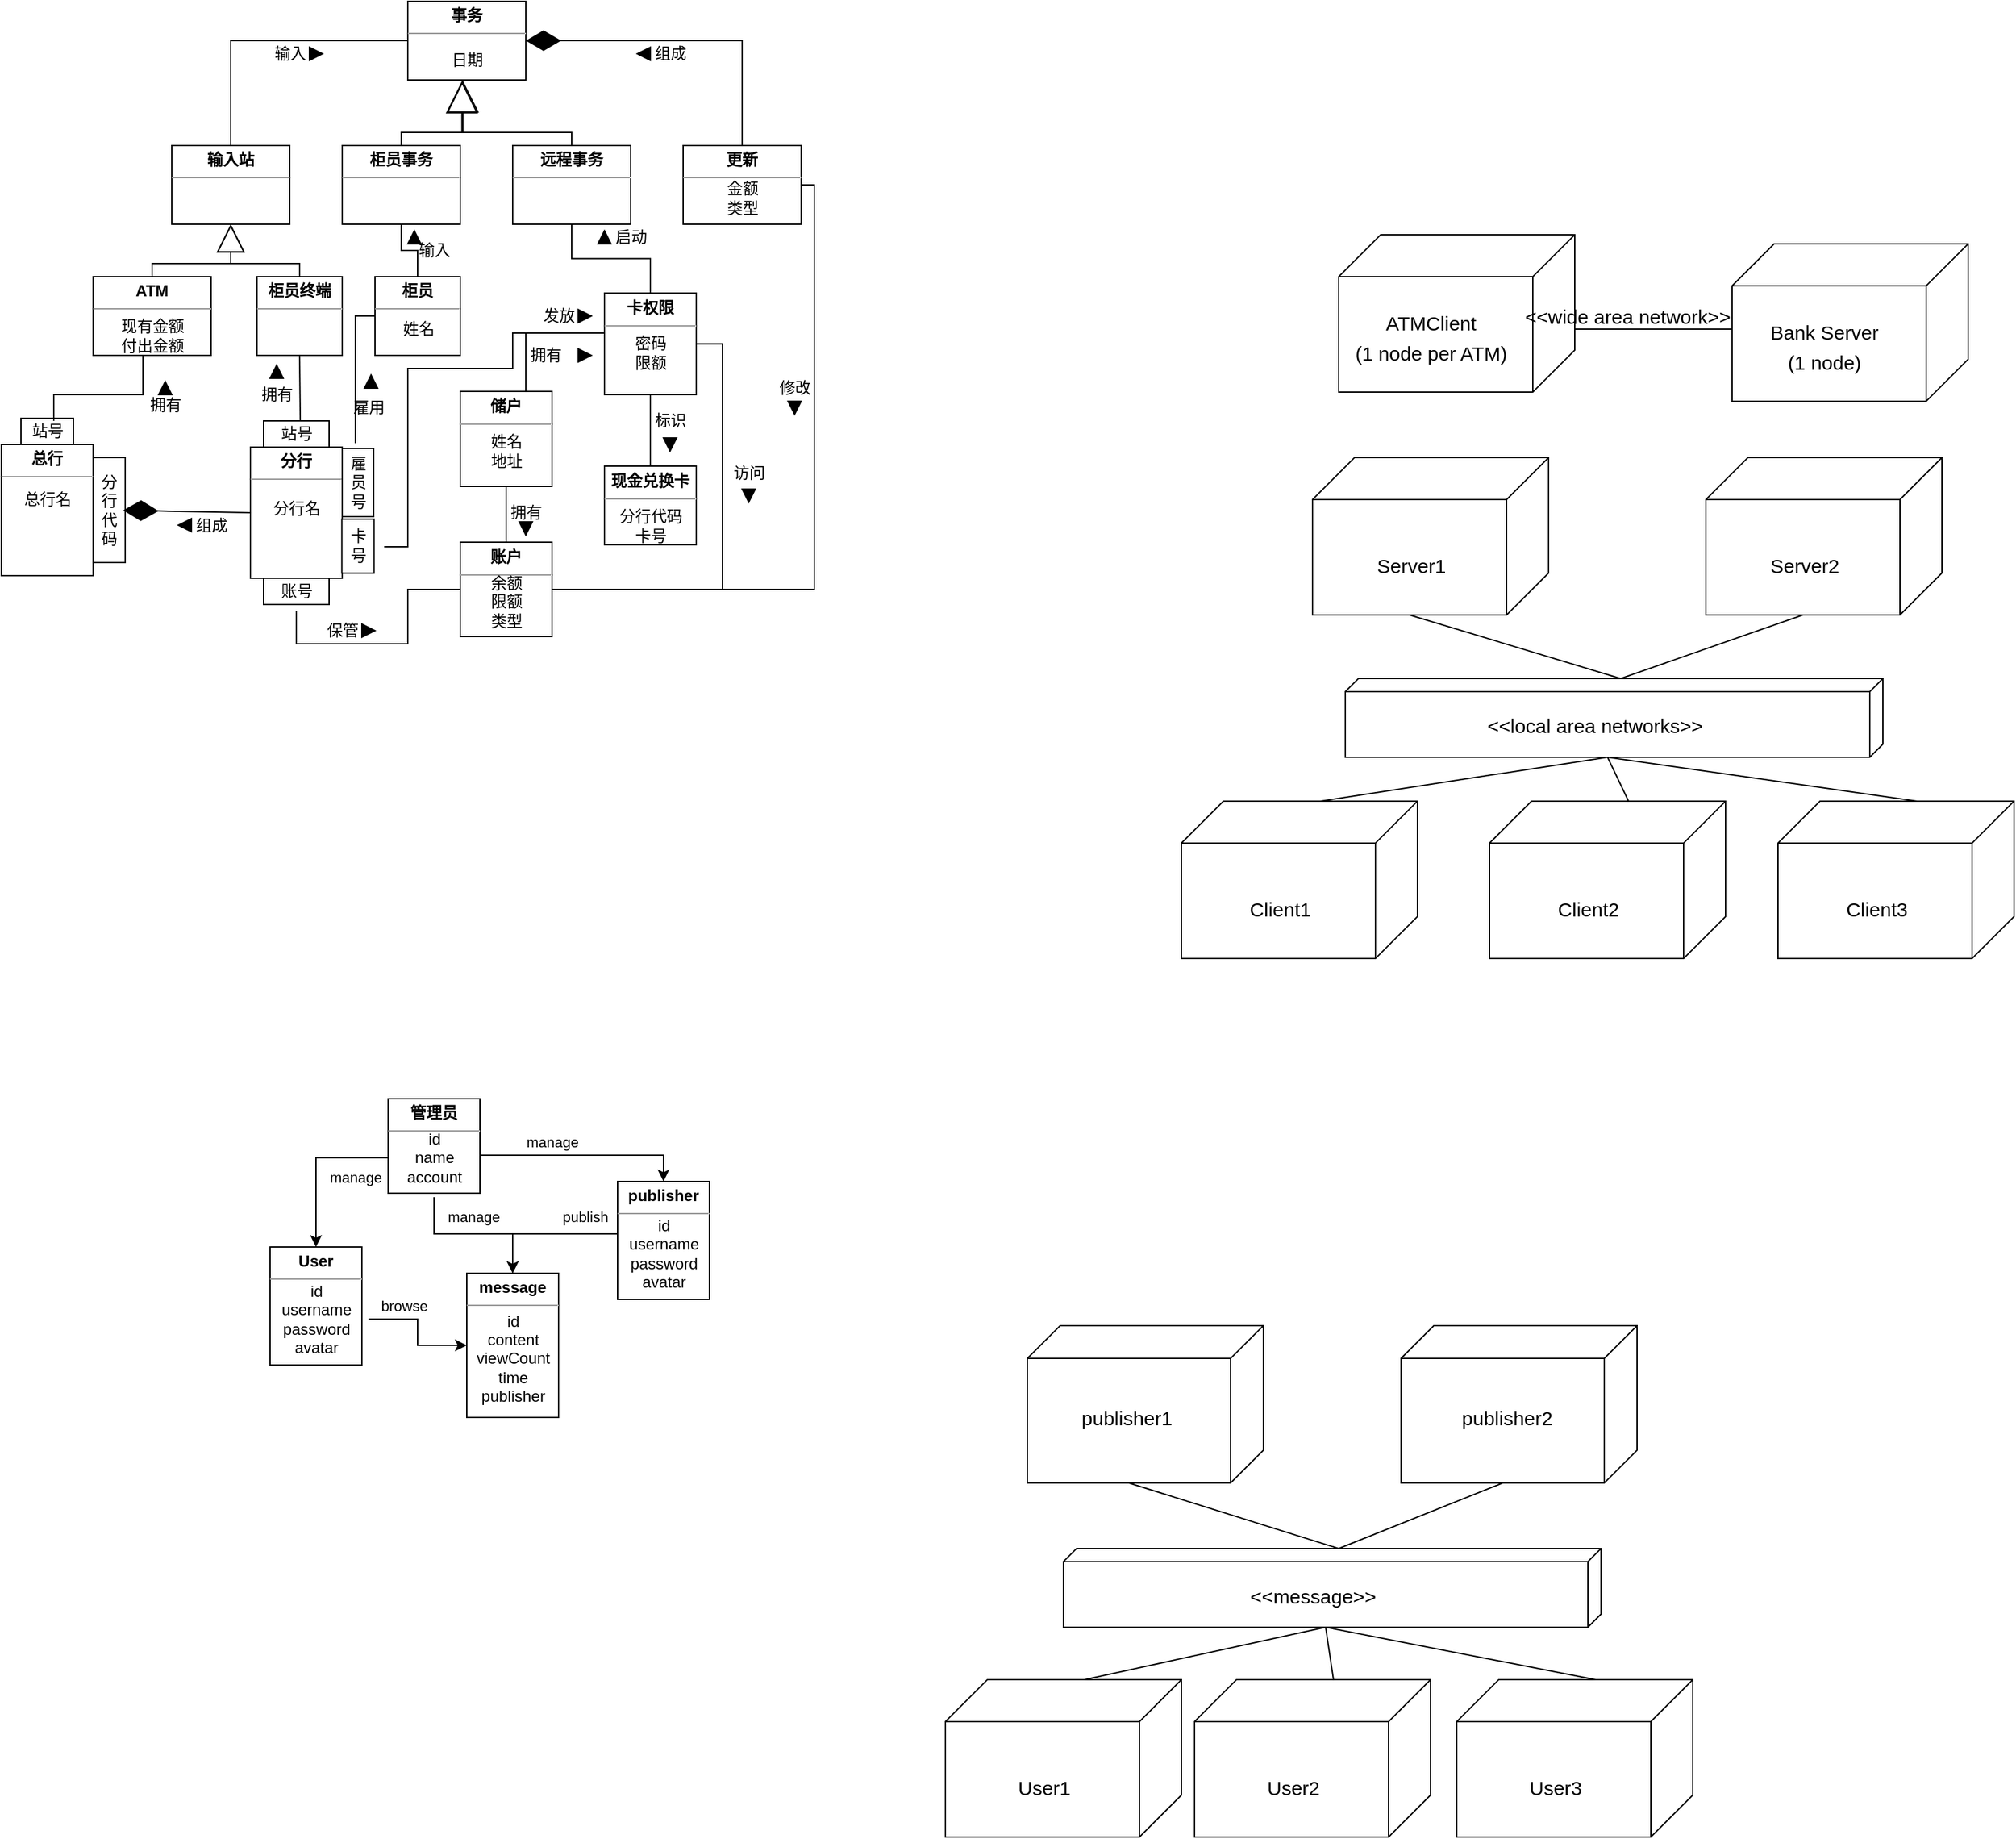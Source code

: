 <mxfile version="20.5.3" type="github">
  <diagram id="SOqqSN_dkFCXd1_3qcLm" name="第 1 页">
    <mxGraphModel dx="1597" dy="829" grid="1" gridSize="10" guides="1" tooltips="1" connect="1" arrows="1" fold="1" page="1" pageScale="1" pageWidth="2339" pageHeight="3300" math="0" shadow="0">
      <root>
        <mxCell id="0" />
        <mxCell id="1" parent="0" />
        <mxCell id="WPlrIvhdlsoWNcaa7uRf-32" value="" style="group" parent="1" vertex="1" connectable="0">
          <mxGeometry x="112" y="428" width="40" height="80" as="geometry" />
        </mxCell>
        <mxCell id="WPlrIvhdlsoWNcaa7uRf-30" value="" style="rounded=0;whiteSpace=wrap;html=1;rotation=90;" parent="WPlrIvhdlsoWNcaa7uRf-32" vertex="1">
          <mxGeometry x="-20" y="27.5" width="80" height="25" as="geometry" />
        </mxCell>
        <mxCell id="WPlrIvhdlsoWNcaa7uRf-31" value="分&lt;br&gt;行&lt;br&gt;代&lt;br&gt;码" style="text;html=1;align=center;verticalAlign=middle;resizable=0;points=[];autosize=1;strokeColor=none;fillColor=none;" parent="WPlrIvhdlsoWNcaa7uRf-32" vertex="1">
          <mxGeometry y="5" width="40" height="70" as="geometry" />
        </mxCell>
        <mxCell id="WPlrIvhdlsoWNcaa7uRf-41" value="" style="group" parent="1" vertex="1" connectable="0">
          <mxGeometry x="250" y="515" width="50" height="30" as="geometry" />
        </mxCell>
        <mxCell id="WPlrIvhdlsoWNcaa7uRf-39" value="" style="rounded=0;whiteSpace=wrap;html=1;" parent="WPlrIvhdlsoWNcaa7uRf-41" vertex="1">
          <mxGeometry y="5" width="50" height="20" as="geometry" />
        </mxCell>
        <mxCell id="WPlrIvhdlsoWNcaa7uRf-40" value="账号" style="text;html=1;align=center;verticalAlign=middle;resizable=0;points=[];autosize=1;strokeColor=none;fillColor=none;" parent="WPlrIvhdlsoWNcaa7uRf-41" vertex="1">
          <mxGeometry width="50" height="30" as="geometry" />
        </mxCell>
        <mxCell id="WPlrIvhdlsoWNcaa7uRf-1" value="&lt;p style=&quot;margin:0px;margin-top:4px;text-align:center;&quot;&gt;&lt;b&gt;事务&lt;/b&gt;&lt;/p&gt;&lt;hr size=&quot;1&quot;&gt;&lt;div style=&quot;height:2px;&quot;&gt;&lt;/div&gt;" style="verticalAlign=top;align=left;overflow=fill;fontSize=12;fontFamily=Helvetica;html=1;" parent="1" vertex="1">
          <mxGeometry x="360" y="80" width="90" height="60" as="geometry" />
        </mxCell>
        <mxCell id="WPlrIvhdlsoWNcaa7uRf-14" style="edgeStyle=orthogonalEdgeStyle;rounded=0;orthogonalLoop=1;jettySize=auto;html=1;exitX=0.5;exitY=0;exitDx=0;exitDy=0;entryX=0;entryY=0.5;entryDx=0;entryDy=0;endArrow=none;endFill=0;" parent="1" source="WPlrIvhdlsoWNcaa7uRf-4" target="WPlrIvhdlsoWNcaa7uRf-1" edge="1">
          <mxGeometry relative="1" as="geometry" />
        </mxCell>
        <mxCell id="WPlrIvhdlsoWNcaa7uRf-4" value="&lt;p style=&quot;margin:0px;margin-top:4px;text-align:center;&quot;&gt;&lt;b&gt;输入站&lt;/b&gt;&lt;/p&gt;&lt;hr size=&quot;1&quot;&gt;&lt;div style=&quot;height:2px;&quot;&gt;&lt;/div&gt;" style="verticalAlign=top;align=left;overflow=fill;fontSize=12;fontFamily=Helvetica;html=1;" parent="1" vertex="1">
          <mxGeometry x="180" y="190" width="90" height="60" as="geometry" />
        </mxCell>
        <mxCell id="WPlrIvhdlsoWNcaa7uRf-112" style="edgeStyle=orthogonalEdgeStyle;rounded=0;orthogonalLoop=1;jettySize=auto;html=1;exitX=0.5;exitY=0;exitDx=0;exitDy=0;entryX=0.425;entryY=1.028;entryDx=0;entryDy=0;entryPerimeter=0;endArrow=block;endFill=0;endSize=22;targetPerimeterSpacing=-9;" parent="1" source="WPlrIvhdlsoWNcaa7uRf-6" target="WPlrIvhdlsoWNcaa7uRf-2" edge="1">
          <mxGeometry relative="1" as="geometry">
            <Array as="points">
              <mxPoint x="355" y="180" />
              <mxPoint x="401" y="180" />
            </Array>
          </mxGeometry>
        </mxCell>
        <mxCell id="WPlrIvhdlsoWNcaa7uRf-6" value="&lt;p style=&quot;margin:0px;margin-top:4px;text-align:center;&quot;&gt;&lt;b&gt;柜员事务&lt;/b&gt;&lt;/p&gt;&lt;hr size=&quot;1&quot;&gt;&lt;div style=&quot;height:2px;&quot;&gt;&lt;/div&gt;" style="verticalAlign=top;align=left;overflow=fill;fontSize=12;fontFamily=Helvetica;html=1;" parent="1" vertex="1">
          <mxGeometry x="310" y="190" width="90" height="60" as="geometry" />
        </mxCell>
        <mxCell id="WPlrIvhdlsoWNcaa7uRf-64" style="edgeStyle=orthogonalEdgeStyle;rounded=0;orthogonalLoop=1;jettySize=auto;html=1;exitX=0.5;exitY=1;exitDx=0;exitDy=0;entryX=0.5;entryY=0;entryDx=0;entryDy=0;endArrow=none;endFill=0;" parent="1" source="WPlrIvhdlsoWNcaa7uRf-8" target="WPlrIvhdlsoWNcaa7uRf-56" edge="1">
          <mxGeometry relative="1" as="geometry" />
        </mxCell>
        <mxCell id="WPlrIvhdlsoWNcaa7uRf-111" style="edgeStyle=orthogonalEdgeStyle;rounded=0;orthogonalLoop=1;jettySize=auto;html=1;exitX=0.5;exitY=0;exitDx=0;exitDy=0;endArrow=block;endFill=0;endSize=22;targetPerimeterSpacing=-9;entryX=0.447;entryY=1.009;entryDx=0;entryDy=0;entryPerimeter=0;" parent="1" source="WPlrIvhdlsoWNcaa7uRf-8" target="WPlrIvhdlsoWNcaa7uRf-2" edge="1">
          <mxGeometry relative="1" as="geometry">
            <mxPoint x="510" y="150" as="targetPoint" />
            <Array as="points">
              <mxPoint x="485" y="180" />
              <mxPoint x="402" y="180" />
              <mxPoint x="402" y="140" />
            </Array>
          </mxGeometry>
        </mxCell>
        <mxCell id="WPlrIvhdlsoWNcaa7uRf-8" value="&lt;p style=&quot;margin:0px;margin-top:4px;text-align:center;&quot;&gt;&lt;b&gt;远程事务&lt;/b&gt;&lt;/p&gt;&lt;hr size=&quot;1&quot;&gt;&lt;div style=&quot;height:2px;&quot;&gt;&lt;/div&gt;" style="verticalAlign=top;align=left;overflow=fill;fontSize=12;fontFamily=Helvetica;html=1;" parent="1" vertex="1">
          <mxGeometry x="440" y="190" width="90" height="60" as="geometry" />
        </mxCell>
        <mxCell id="WPlrIvhdlsoWNcaa7uRf-78" style="edgeStyle=orthogonalEdgeStyle;rounded=0;orthogonalLoop=1;jettySize=auto;html=1;exitX=1;exitY=0.5;exitDx=0;exitDy=0;entryX=1;entryY=0.5;entryDx=0;entryDy=0;endArrow=none;endFill=0;" parent="1" source="WPlrIvhdlsoWNcaa7uRf-10" target="WPlrIvhdlsoWNcaa7uRf-62" edge="1">
          <mxGeometry relative="1" as="geometry">
            <Array as="points">
              <mxPoint x="670" y="220" />
              <mxPoint x="670" y="529" />
            </Array>
          </mxGeometry>
        </mxCell>
        <mxCell id="WPlrIvhdlsoWNcaa7uRf-10" value="&lt;p style=&quot;margin:0px;margin-top:4px;text-align:center;&quot;&gt;&lt;b&gt;更新&lt;/b&gt;&lt;/p&gt;&lt;hr size=&quot;1&quot;&gt;&lt;div style=&quot;height:2px;&quot;&gt;&lt;/div&gt;" style="verticalAlign=top;align=left;overflow=fill;fontSize=12;fontFamily=Helvetica;html=1;" parent="1" vertex="1">
          <mxGeometry x="570" y="190" width="90" height="60" as="geometry" />
        </mxCell>
        <mxCell id="WPlrIvhdlsoWNcaa7uRf-12" value="金额&lt;br&gt;类型" style="text;html=1;align=center;verticalAlign=middle;resizable=0;points=[];autosize=1;strokeColor=none;fillColor=none;" parent="1" vertex="1">
          <mxGeometry x="590" y="210" width="50" height="40" as="geometry" />
        </mxCell>
        <mxCell id="WPlrIvhdlsoWNcaa7uRf-13" value="" style="endArrow=diamondThin;endFill=1;endSize=24;html=1;rounded=0;exitX=0.5;exitY=0;exitDx=0;exitDy=0;entryX=1;entryY=0.5;entryDx=0;entryDy=0;edgeStyle=orthogonalEdgeStyle;" parent="1" source="WPlrIvhdlsoWNcaa7uRf-10" target="WPlrIvhdlsoWNcaa7uRf-1" edge="1">
          <mxGeometry width="160" relative="1" as="geometry">
            <mxPoint x="550" y="110" as="sourcePoint" />
            <mxPoint x="710" y="110" as="targetPoint" />
          </mxGeometry>
        </mxCell>
        <mxCell id="WPlrIvhdlsoWNcaa7uRf-15" value="输入" style="text;html=1;align=center;verticalAlign=middle;resizable=0;points=[];autosize=1;strokeColor=none;fillColor=none;" parent="1" vertex="1">
          <mxGeometry x="245" y="105" width="50" height="30" as="geometry" />
        </mxCell>
        <mxCell id="WPlrIvhdlsoWNcaa7uRf-16" value="组成" style="text;html=1;align=center;verticalAlign=middle;resizable=0;points=[];autosize=1;strokeColor=none;fillColor=none;" parent="1" vertex="1">
          <mxGeometry x="535" y="105" width="50" height="30" as="geometry" />
        </mxCell>
        <mxCell id="WPlrIvhdlsoWNcaa7uRf-115" style="edgeStyle=orthogonalEdgeStyle;rounded=0;orthogonalLoop=1;jettySize=auto;html=1;exitX=0.5;exitY=0;exitDx=0;exitDy=0;entryX=0.5;entryY=1;entryDx=0;entryDy=0;endArrow=block;endFill=0;endSize=19;targetPerimeterSpacing=-9;" parent="1" source="WPlrIvhdlsoWNcaa7uRf-19" target="WPlrIvhdlsoWNcaa7uRf-4" edge="1">
          <mxGeometry relative="1" as="geometry">
            <Array as="points">
              <mxPoint x="165" y="280" />
              <mxPoint x="225" y="280" />
            </Array>
          </mxGeometry>
        </mxCell>
        <mxCell id="WPlrIvhdlsoWNcaa7uRf-19" value="&lt;p style=&quot;margin:0px;margin-top:4px;text-align:center;&quot;&gt;&lt;b&gt;ATM&lt;/b&gt;&lt;/p&gt;&lt;hr size=&quot;1&quot;&gt;&lt;div style=&quot;height:2px;&quot;&gt;&lt;/div&gt;" style="verticalAlign=top;align=left;overflow=fill;fontSize=12;fontFamily=Helvetica;html=1;" parent="1" vertex="1">
          <mxGeometry x="120" y="290" width="90" height="60" as="geometry" />
        </mxCell>
        <mxCell id="WPlrIvhdlsoWNcaa7uRf-20" value="现有金额&lt;br&gt;付出金额" style="text;html=1;align=center;verticalAlign=middle;resizable=0;points=[];autosize=1;strokeColor=none;fillColor=none;" parent="1" vertex="1">
          <mxGeometry x="130" y="315" width="70" height="40" as="geometry" />
        </mxCell>
        <mxCell id="WPlrIvhdlsoWNcaa7uRf-116" style="edgeStyle=orthogonalEdgeStyle;rounded=0;orthogonalLoop=1;jettySize=auto;html=1;exitX=0.5;exitY=0;exitDx=0;exitDy=0;entryX=0.5;entryY=1;entryDx=0;entryDy=0;endArrow=block;endFill=0;endSize=19;targetPerimeterSpacing=-9;" parent="1" source="WPlrIvhdlsoWNcaa7uRf-21" target="WPlrIvhdlsoWNcaa7uRf-4" edge="1">
          <mxGeometry relative="1" as="geometry">
            <Array as="points">
              <mxPoint x="278" y="280" />
              <mxPoint x="225" y="280" />
            </Array>
          </mxGeometry>
        </mxCell>
        <mxCell id="WPlrIvhdlsoWNcaa7uRf-21" value="&lt;p style=&quot;margin:0px;margin-top:4px;text-align:center;&quot;&gt;&lt;b&gt;柜员终端&lt;/b&gt;&lt;/p&gt;&lt;hr size=&quot;1&quot;&gt;&lt;div style=&quot;height:2px;&quot;&gt;&lt;/div&gt;" style="verticalAlign=top;align=left;overflow=fill;fontSize=12;fontFamily=Helvetica;html=1;" parent="1" vertex="1">
          <mxGeometry x="245" y="290" width="65" height="60" as="geometry" />
        </mxCell>
        <mxCell id="WPlrIvhdlsoWNcaa7uRf-23" value="&lt;p style=&quot;margin:0px;margin-top:4px;text-align:center;&quot;&gt;&lt;b&gt;总行&lt;/b&gt;&lt;/p&gt;&lt;hr size=&quot;1&quot;&gt;&lt;div style=&quot;height:2px;&quot;&gt;&lt;/div&gt;" style="verticalAlign=top;align=left;overflow=fill;fontSize=12;fontFamily=Helvetica;html=1;" parent="1" vertex="1">
          <mxGeometry x="50" y="418" width="70" height="100" as="geometry" />
        </mxCell>
        <mxCell id="WPlrIvhdlsoWNcaa7uRf-24" value="总行名" style="text;html=1;align=center;verticalAlign=middle;resizable=0;points=[];autosize=1;strokeColor=none;fillColor=none;" parent="1" vertex="1">
          <mxGeometry x="55" y="445" width="60" height="30" as="geometry" />
        </mxCell>
        <mxCell id="WPlrIvhdlsoWNcaa7uRf-25" value="&lt;p style=&quot;margin:0px;margin-top:4px;text-align:center;&quot;&gt;&lt;b&gt;分行&lt;/b&gt;&lt;/p&gt;&lt;hr size=&quot;1&quot;&gt;&lt;div style=&quot;height:2px;&quot;&gt;&lt;/div&gt;" style="verticalAlign=top;align=left;overflow=fill;fontSize=12;fontFamily=Helvetica;html=1;" parent="1" vertex="1">
          <mxGeometry x="240" y="420" width="70" height="100" as="geometry" />
        </mxCell>
        <mxCell id="WPlrIvhdlsoWNcaa7uRf-26" value="分行名" style="text;html=1;align=center;verticalAlign=middle;resizable=0;points=[];autosize=1;strokeColor=none;fillColor=none;" parent="1" vertex="1">
          <mxGeometry x="245" y="452" width="60" height="30" as="geometry" />
        </mxCell>
        <mxCell id="WPlrIvhdlsoWNcaa7uRf-38" value="" style="group" parent="1" vertex="1" connectable="0">
          <mxGeometry x="307" y="473" width="30" height="45" as="geometry" />
        </mxCell>
        <mxCell id="WPlrIvhdlsoWNcaa7uRf-34" value="" style="whiteSpace=wrap;html=1;rotation=90;" parent="WPlrIvhdlsoWNcaa7uRf-38" vertex="1">
          <mxGeometry x="-5.625" y="10.227" width="41.25" height="24.545" as="geometry" />
        </mxCell>
        <mxCell id="WPlrIvhdlsoWNcaa7uRf-37" value="卡&lt;br&gt;号" style="text;html=1;align=center;verticalAlign=middle;resizable=0;points=[];autosize=1;strokeColor=none;fillColor=none;" parent="WPlrIvhdlsoWNcaa7uRf-38" vertex="1">
          <mxGeometry x="-5" y="2.496" width="40" height="40" as="geometry" />
        </mxCell>
        <mxCell id="WPlrIvhdlsoWNcaa7uRf-42" value="" style="group" parent="1" vertex="1" connectable="0">
          <mxGeometry x="250" y="395" width="50" height="30" as="geometry" />
        </mxCell>
        <mxCell id="WPlrIvhdlsoWNcaa7uRf-43" value="" style="rounded=0;whiteSpace=wrap;html=1;" parent="WPlrIvhdlsoWNcaa7uRf-42" vertex="1">
          <mxGeometry y="5" width="50" height="20" as="geometry" />
        </mxCell>
        <mxCell id="WPlrIvhdlsoWNcaa7uRf-44" value="站号" style="text;html=1;align=center;verticalAlign=middle;resizable=0;points=[];autosize=1;strokeColor=none;fillColor=none;" parent="WPlrIvhdlsoWNcaa7uRf-42" vertex="1">
          <mxGeometry width="50" height="30" as="geometry" />
        </mxCell>
        <mxCell id="WPlrIvhdlsoWNcaa7uRf-45" value="" style="group" parent="1" vertex="1" connectable="0">
          <mxGeometry x="65" y="393" width="40" height="30" as="geometry" />
        </mxCell>
        <mxCell id="WPlrIvhdlsoWNcaa7uRf-46" value="" style="rounded=0;whiteSpace=wrap;html=1;" parent="WPlrIvhdlsoWNcaa7uRf-45" vertex="1">
          <mxGeometry y="5" width="40" height="20" as="geometry" />
        </mxCell>
        <mxCell id="WPlrIvhdlsoWNcaa7uRf-47" value="站号" style="text;html=1;align=center;verticalAlign=middle;resizable=0;points=[];autosize=1;strokeColor=none;fillColor=none;" parent="WPlrIvhdlsoWNcaa7uRf-45" vertex="1">
          <mxGeometry x="-5" width="50" height="30" as="geometry" />
        </mxCell>
        <mxCell id="WPlrIvhdlsoWNcaa7uRf-49" value="" style="group" parent="1" vertex="1" connectable="0">
          <mxGeometry x="302" y="417" width="40" height="60" as="geometry" />
        </mxCell>
        <mxCell id="WPlrIvhdlsoWNcaa7uRf-33" value="" style="whiteSpace=wrap;html=1;rotation=90;" parent="WPlrIvhdlsoWNcaa7uRf-49" vertex="1">
          <mxGeometry x="-6" y="18" width="52" height="24" as="geometry" />
        </mxCell>
        <mxCell id="WPlrIvhdlsoWNcaa7uRf-35" value="雇&lt;br&gt;员&lt;br&gt;号" style="text;html=1;align=center;verticalAlign=middle;resizable=0;points=[];autosize=1;strokeColor=none;fillColor=none;rotation=0;" parent="WPlrIvhdlsoWNcaa7uRf-49" vertex="1">
          <mxGeometry width="40" height="60" as="geometry" />
        </mxCell>
        <mxCell id="WPlrIvhdlsoWNcaa7uRf-50" value="" style="endArrow=none;html=1;rounded=0;entryX=0.4;entryY=0.875;entryDx=0;entryDy=0;entryPerimeter=0;edgeStyle=orthogonalEdgeStyle;" parent="1" target="WPlrIvhdlsoWNcaa7uRf-20" edge="1">
          <mxGeometry width="50" height="50" relative="1" as="geometry">
            <mxPoint x="90" y="400" as="sourcePoint" />
            <mxPoint x="130" y="370" as="targetPoint" />
            <Array as="points">
              <mxPoint x="90" y="400" />
              <mxPoint x="90" y="380" />
              <mxPoint x="158" y="380" />
            </Array>
          </mxGeometry>
        </mxCell>
        <mxCell id="WPlrIvhdlsoWNcaa7uRf-51" value="" style="endArrow=none;html=1;rounded=0;entryX=0.5;entryY=1;entryDx=0;entryDy=0;" parent="1" target="WPlrIvhdlsoWNcaa7uRf-21" edge="1">
          <mxGeometry width="50" height="50" relative="1" as="geometry">
            <mxPoint x="278" y="400" as="sourcePoint" />
            <mxPoint x="290" y="360" as="targetPoint" />
          </mxGeometry>
        </mxCell>
        <mxCell id="WPlrIvhdlsoWNcaa7uRf-54" style="edgeStyle=orthogonalEdgeStyle;rounded=0;orthogonalLoop=1;jettySize=auto;html=1;exitX=0.5;exitY=0;exitDx=0;exitDy=0;entryX=0.5;entryY=1;entryDx=0;entryDy=0;endArrow=none;endFill=0;" parent="1" source="WPlrIvhdlsoWNcaa7uRf-52" target="WPlrIvhdlsoWNcaa7uRf-6" edge="1">
          <mxGeometry relative="1" as="geometry" />
        </mxCell>
        <mxCell id="WPlrIvhdlsoWNcaa7uRf-55" style="edgeStyle=orthogonalEdgeStyle;rounded=0;orthogonalLoop=1;jettySize=auto;html=1;exitX=0;exitY=0.5;exitDx=0;exitDy=0;endArrow=none;endFill=0;" parent="1" source="WPlrIvhdlsoWNcaa7uRf-52" target="WPlrIvhdlsoWNcaa7uRf-35" edge="1">
          <mxGeometry relative="1" as="geometry">
            <Array as="points">
              <mxPoint x="320" y="320" />
            </Array>
          </mxGeometry>
        </mxCell>
        <mxCell id="WPlrIvhdlsoWNcaa7uRf-52" value="&lt;p style=&quot;margin:0px;margin-top:4px;text-align:center;&quot;&gt;&lt;b&gt;柜员&lt;/b&gt;&lt;/p&gt;&lt;hr size=&quot;1&quot;&gt;&lt;div style=&quot;height:2px;&quot;&gt;&lt;/div&gt;" style="verticalAlign=top;align=left;overflow=fill;fontSize=12;fontFamily=Helvetica;html=1;" parent="1" vertex="1">
          <mxGeometry x="335" y="290" width="65" height="60" as="geometry" />
        </mxCell>
        <mxCell id="WPlrIvhdlsoWNcaa7uRf-53" value="姓名" style="text;html=1;align=center;verticalAlign=middle;resizable=0;points=[];autosize=1;strokeColor=none;fillColor=none;" parent="1" vertex="1">
          <mxGeometry x="342.5" y="315" width="50" height="30" as="geometry" />
        </mxCell>
        <mxCell id="WPlrIvhdlsoWNcaa7uRf-66" style="edgeStyle=orthogonalEdgeStyle;rounded=0;orthogonalLoop=1;jettySize=auto;html=1;exitX=0;exitY=0.5;exitDx=0;exitDy=0;endArrow=none;endFill=0;" parent="1" source="WPlrIvhdlsoWNcaa7uRf-56" target="WPlrIvhdlsoWNcaa7uRf-37" edge="1">
          <mxGeometry relative="1" as="geometry">
            <mxPoint x="340" y="495" as="targetPoint" />
            <Array as="points">
              <mxPoint x="440" y="333" />
              <mxPoint x="440" y="360" />
              <mxPoint x="360" y="360" />
              <mxPoint x="360" y="496" />
            </Array>
          </mxGeometry>
        </mxCell>
        <mxCell id="WPlrIvhdlsoWNcaa7uRf-74" style="edgeStyle=orthogonalEdgeStyle;rounded=0;orthogonalLoop=1;jettySize=auto;html=1;exitX=0.5;exitY=1;exitDx=0;exitDy=0;entryX=0.5;entryY=0;entryDx=0;entryDy=0;endArrow=none;endFill=0;" parent="1" source="WPlrIvhdlsoWNcaa7uRf-56" target="WPlrIvhdlsoWNcaa7uRf-60" edge="1">
          <mxGeometry relative="1" as="geometry" />
        </mxCell>
        <mxCell id="WPlrIvhdlsoWNcaa7uRf-76" style="edgeStyle=orthogonalEdgeStyle;rounded=0;orthogonalLoop=1;jettySize=auto;html=1;exitX=1;exitY=0.5;exitDx=0;exitDy=0;entryX=1;entryY=0.5;entryDx=0;entryDy=0;endArrow=none;endFill=0;" parent="1" source="WPlrIvhdlsoWNcaa7uRf-56" target="WPlrIvhdlsoWNcaa7uRf-62" edge="1">
          <mxGeometry relative="1" as="geometry" />
        </mxCell>
        <mxCell id="WPlrIvhdlsoWNcaa7uRf-56" value="&lt;p style=&quot;margin:0px;margin-top:4px;text-align:center;&quot;&gt;&lt;b&gt;卡权限&lt;/b&gt;&lt;/p&gt;&lt;hr size=&quot;1&quot;&gt;&lt;div style=&quot;height:2px;&quot;&gt;&lt;/div&gt;" style="verticalAlign=top;align=left;overflow=fill;fontSize=12;fontFamily=Helvetica;html=1;" parent="1" vertex="1">
          <mxGeometry x="510" y="302.5" width="70" height="77.5" as="geometry" />
        </mxCell>
        <mxCell id="WPlrIvhdlsoWNcaa7uRf-57" value="密码&lt;br&gt;限额" style="text;html=1;align=center;verticalAlign=middle;resizable=0;points=[];autosize=1;strokeColor=none;fillColor=none;" parent="1" vertex="1">
          <mxGeometry x="520" y="327.5" width="50" height="40" as="geometry" />
        </mxCell>
        <mxCell id="WPlrIvhdlsoWNcaa7uRf-69" style="edgeStyle=orthogonalEdgeStyle;rounded=0;orthogonalLoop=1;jettySize=auto;html=1;exitX=0.5;exitY=0;exitDx=0;exitDy=0;entryX=0;entryY=0.5;entryDx=0;entryDy=0;endArrow=none;endFill=0;" parent="1" source="WPlrIvhdlsoWNcaa7uRf-58" target="WPlrIvhdlsoWNcaa7uRf-56" edge="1">
          <mxGeometry relative="1" as="geometry">
            <Array as="points">
              <mxPoint x="450" y="378" />
              <mxPoint x="450" y="333" />
            </Array>
          </mxGeometry>
        </mxCell>
        <mxCell id="WPlrIvhdlsoWNcaa7uRf-72" style="edgeStyle=orthogonalEdgeStyle;rounded=0;orthogonalLoop=1;jettySize=auto;html=1;exitX=0.5;exitY=1;exitDx=0;exitDy=0;entryX=0.5;entryY=0;entryDx=0;entryDy=0;endArrow=none;endFill=0;" parent="1" source="WPlrIvhdlsoWNcaa7uRf-58" target="WPlrIvhdlsoWNcaa7uRf-62" edge="1">
          <mxGeometry relative="1" as="geometry" />
        </mxCell>
        <mxCell id="WPlrIvhdlsoWNcaa7uRf-58" value="&lt;p style=&quot;margin:0px;margin-top:4px;text-align:center;&quot;&gt;&lt;b&gt;储户&lt;/b&gt;&lt;/p&gt;&lt;hr size=&quot;1&quot;&gt;&lt;div style=&quot;height:2px;&quot;&gt;&lt;/div&gt;" style="verticalAlign=top;align=left;overflow=fill;fontSize=12;fontFamily=Helvetica;html=1;" parent="1" vertex="1">
          <mxGeometry x="400" y="377.5" width="70" height="72.5" as="geometry" />
        </mxCell>
        <mxCell id="WPlrIvhdlsoWNcaa7uRf-59" value="姓名&lt;br&gt;地址" style="text;html=1;align=center;verticalAlign=middle;resizable=0;points=[];autosize=1;strokeColor=none;fillColor=none;" parent="1" vertex="1">
          <mxGeometry x="410" y="402.5" width="50" height="40" as="geometry" />
        </mxCell>
        <mxCell id="WPlrIvhdlsoWNcaa7uRf-60" value="&lt;p style=&quot;margin:0px;margin-top:4px;text-align:center;&quot;&gt;&lt;b&gt;现金兑换卡&lt;/b&gt;&lt;/p&gt;&lt;hr size=&quot;1&quot;&gt;&lt;div style=&quot;height:2px;&quot;&gt;&lt;/div&gt;" style="verticalAlign=top;align=left;overflow=fill;fontSize=12;fontFamily=Helvetica;html=1;" parent="1" vertex="1">
          <mxGeometry x="510" y="434.5" width="70" height="60" as="geometry" />
        </mxCell>
        <mxCell id="WPlrIvhdlsoWNcaa7uRf-61" value="分行代码&lt;br&gt;卡号" style="text;html=1;align=center;verticalAlign=middle;resizable=0;points=[];autosize=1;strokeColor=none;fillColor=none;" parent="1" vertex="1">
          <mxGeometry x="510" y="459.5" width="70" height="40" as="geometry" />
        </mxCell>
        <mxCell id="WPlrIvhdlsoWNcaa7uRf-80" style="edgeStyle=orthogonalEdgeStyle;rounded=0;orthogonalLoop=1;jettySize=auto;html=1;exitX=0;exitY=0.5;exitDx=0;exitDy=0;endArrow=none;endFill=0;" parent="1" source="WPlrIvhdlsoWNcaa7uRf-62" target="WPlrIvhdlsoWNcaa7uRf-40" edge="1">
          <mxGeometry relative="1" as="geometry">
            <Array as="points">
              <mxPoint x="360" y="529" />
              <mxPoint x="360" y="570" />
              <mxPoint x="275" y="570" />
            </Array>
          </mxGeometry>
        </mxCell>
        <mxCell id="WPlrIvhdlsoWNcaa7uRf-62" value="&lt;p style=&quot;margin:0px;margin-top:4px;text-align:center;&quot;&gt;&lt;b&gt;账户&lt;/b&gt;&lt;/p&gt;&lt;hr size=&quot;1&quot;&gt;&lt;div style=&quot;height:2px;&quot;&gt;&lt;/div&gt;" style="verticalAlign=top;align=left;overflow=fill;fontSize=12;fontFamily=Helvetica;html=1;" parent="1" vertex="1">
          <mxGeometry x="400" y="492.5" width="70" height="72" as="geometry" />
        </mxCell>
        <mxCell id="WPlrIvhdlsoWNcaa7uRf-63" value="余额&lt;br&gt;限额&lt;br&gt;类型" style="text;html=1;align=center;verticalAlign=middle;resizable=0;points=[];autosize=1;strokeColor=none;fillColor=none;" parent="1" vertex="1">
          <mxGeometry x="410" y="507.5" width="50" height="60" as="geometry" />
        </mxCell>
        <mxCell id="WPlrIvhdlsoWNcaa7uRf-65" value="启动" style="text;html=1;align=center;verticalAlign=middle;resizable=0;points=[];autosize=1;strokeColor=none;fillColor=none;" parent="1" vertex="1">
          <mxGeometry x="505" y="245" width="50" height="30" as="geometry" />
        </mxCell>
        <mxCell id="WPlrIvhdlsoWNcaa7uRf-68" value="发放" style="text;html=1;align=center;verticalAlign=middle;resizable=0;points=[];autosize=1;strokeColor=none;fillColor=none;" parent="1" vertex="1">
          <mxGeometry x="450" y="305" width="50" height="30" as="geometry" />
        </mxCell>
        <mxCell id="WPlrIvhdlsoWNcaa7uRf-70" value="拥有" style="text;html=1;align=center;verticalAlign=middle;resizable=0;points=[];autosize=1;strokeColor=none;fillColor=none;" parent="1" vertex="1">
          <mxGeometry x="440" y="335" width="50" height="30" as="geometry" />
        </mxCell>
        <mxCell id="WPlrIvhdlsoWNcaa7uRf-73" value="拥有" style="text;html=1;align=center;verticalAlign=middle;resizable=0;points=[];autosize=1;strokeColor=none;fillColor=none;" parent="1" vertex="1">
          <mxGeometry x="425" y="455" width="50" height="30" as="geometry" />
        </mxCell>
        <mxCell id="WPlrIvhdlsoWNcaa7uRf-75" value="标识" style="text;html=1;align=center;verticalAlign=middle;resizable=0;points=[];autosize=1;strokeColor=none;fillColor=none;" parent="1" vertex="1">
          <mxGeometry x="535" y="385" width="50" height="30" as="geometry" />
        </mxCell>
        <mxCell id="WPlrIvhdlsoWNcaa7uRf-82" value="保管" style="text;html=1;align=center;verticalAlign=middle;resizable=0;points=[];autosize=1;strokeColor=none;fillColor=none;" parent="1" vertex="1">
          <mxGeometry x="285" y="545" width="50" height="30" as="geometry" />
        </mxCell>
        <mxCell id="WPlrIvhdlsoWNcaa7uRf-83" value="" style="endArrow=diamondThin;endFill=1;endSize=24;html=1;rounded=0;exitX=0;exitY=0.5;exitDx=0;exitDy=0;targetPerimeterSpacing=-9;" parent="1" source="WPlrIvhdlsoWNcaa7uRf-25" target="WPlrIvhdlsoWNcaa7uRf-31" edge="1">
          <mxGeometry width="160" relative="1" as="geometry">
            <mxPoint x="190" y="464" as="sourcePoint" />
            <mxPoint x="140" y="464" as="targetPoint" />
          </mxGeometry>
        </mxCell>
        <mxCell id="WPlrIvhdlsoWNcaa7uRf-85" value="组成" style="text;html=1;align=center;verticalAlign=middle;resizable=0;points=[];autosize=1;strokeColor=none;fillColor=none;" parent="1" vertex="1">
          <mxGeometry x="185" y="465" width="50" height="30" as="geometry" />
        </mxCell>
        <mxCell id="WPlrIvhdlsoWNcaa7uRf-86" value="拥有" style="text;html=1;align=center;verticalAlign=middle;resizable=0;points=[];autosize=1;strokeColor=none;fillColor=none;" parent="1" vertex="1">
          <mxGeometry x="150" y="372.5" width="50" height="30" as="geometry" />
        </mxCell>
        <mxCell id="WPlrIvhdlsoWNcaa7uRf-87" value="拥有" style="text;html=1;align=center;verticalAlign=middle;resizable=0;points=[];autosize=1;strokeColor=none;fillColor=none;" parent="1" vertex="1">
          <mxGeometry x="235" y="365" width="50" height="30" as="geometry" />
        </mxCell>
        <mxCell id="WPlrIvhdlsoWNcaa7uRf-88" value="雇用" style="text;html=1;align=center;verticalAlign=middle;resizable=0;points=[];autosize=1;strokeColor=none;fillColor=none;" parent="1" vertex="1">
          <mxGeometry x="305" y="375" width="50" height="30" as="geometry" />
        </mxCell>
        <mxCell id="WPlrIvhdlsoWNcaa7uRf-89" value="输入" style="text;html=1;align=center;verticalAlign=middle;resizable=0;points=[];autosize=1;strokeColor=none;fillColor=none;" parent="1" vertex="1">
          <mxGeometry x="355" y="255" width="50" height="30" as="geometry" />
        </mxCell>
        <mxCell id="WPlrIvhdlsoWNcaa7uRf-90" value="" style="triangle;whiteSpace=wrap;html=1;fillColor=#000000;rotation=-90;" parent="1" vertex="1">
          <mxGeometry x="505" y="255" width="10" height="10" as="geometry" />
        </mxCell>
        <mxCell id="WPlrIvhdlsoWNcaa7uRf-91" value="" style="triangle;whiteSpace=wrap;html=1;fillColor=#000000;rotation=-180;" parent="1" vertex="1">
          <mxGeometry x="535" y="115" width="10" height="10" as="geometry" />
        </mxCell>
        <mxCell id="WPlrIvhdlsoWNcaa7uRf-93" value="" style="triangle;whiteSpace=wrap;html=1;fillColor=#000000;rotation=-180;flipH=1;" parent="1" vertex="1">
          <mxGeometry x="285" y="115" width="10" height="10" as="geometry" />
        </mxCell>
        <mxCell id="WPlrIvhdlsoWNcaa7uRf-97" value="" style="triangle;whiteSpace=wrap;html=1;fillColor=#000000;rotation=-90;" parent="1" vertex="1">
          <mxGeometry x="360" y="255" width="10" height="10" as="geometry" />
        </mxCell>
        <mxCell id="WPlrIvhdlsoWNcaa7uRf-99" value="" style="triangle;whiteSpace=wrap;html=1;fillColor=#000000;rotation=-180;flipH=1;" parent="1" vertex="1">
          <mxGeometry x="490" y="315" width="10" height="10" as="geometry" />
        </mxCell>
        <mxCell id="WPlrIvhdlsoWNcaa7uRf-100" value="" style="triangle;whiteSpace=wrap;html=1;fillColor=#000000;rotation=-180;flipH=1;" parent="1" vertex="1">
          <mxGeometry x="490" y="345" width="10" height="10" as="geometry" />
        </mxCell>
        <mxCell id="WPlrIvhdlsoWNcaa7uRf-101" value="" style="triangle;whiteSpace=wrap;html=1;fillColor=#000000;rotation=-90;" parent="1" vertex="1">
          <mxGeometry x="170" y="370" width="10" height="10" as="geometry" />
        </mxCell>
        <mxCell id="WPlrIvhdlsoWNcaa7uRf-102" value="" style="triangle;whiteSpace=wrap;html=1;fillColor=#000000;rotation=-90;" parent="1" vertex="1">
          <mxGeometry x="255" y="357.5" width="10" height="10" as="geometry" />
        </mxCell>
        <mxCell id="WPlrIvhdlsoWNcaa7uRf-103" value="" style="triangle;whiteSpace=wrap;html=1;fillColor=#000000;rotation=-90;" parent="1" vertex="1">
          <mxGeometry x="327" y="365" width="10" height="10" as="geometry" />
        </mxCell>
        <mxCell id="WPlrIvhdlsoWNcaa7uRf-104" value="" style="triangle;whiteSpace=wrap;html=1;fillColor=#000000;rotation=-90;flipH=0;flipV=0;direction=north;" parent="1" vertex="1">
          <mxGeometry x="185" y="474.5" width="10" height="10" as="geometry" />
        </mxCell>
        <mxCell id="WPlrIvhdlsoWNcaa7uRf-105" value="" style="triangle;whiteSpace=wrap;html=1;fillColor=#000000;rotation=-90;flipH=1;flipV=1;direction=north;" parent="1" vertex="1">
          <mxGeometry x="325" y="555" width="10" height="10" as="geometry" />
        </mxCell>
        <mxCell id="WPlrIvhdlsoWNcaa7uRf-106" value="" style="triangle;whiteSpace=wrap;html=1;fillColor=#000000;rotation=-90;flipH=1;flipV=1;direction=east;" parent="1" vertex="1">
          <mxGeometry x="445" y="477" width="10" height="10" as="geometry" />
        </mxCell>
        <mxCell id="WPlrIvhdlsoWNcaa7uRf-107" value="" style="triangle;whiteSpace=wrap;html=1;fillColor=#000000;rotation=-90;flipH=1;flipV=1;direction=east;" parent="1" vertex="1">
          <mxGeometry x="555" y="413" width="10" height="10" as="geometry" />
        </mxCell>
        <mxCell id="WPlrIvhdlsoWNcaa7uRf-2" value="日期" style="text;html=1;align=center;verticalAlign=middle;resizable=0;points=[];autosize=1;strokeColor=none;fillColor=none;" parent="1" vertex="1">
          <mxGeometry x="380" y="110" width="50" height="30" as="geometry" />
        </mxCell>
        <mxCell id="WPlrIvhdlsoWNcaa7uRf-117" value="" style="group" parent="1" vertex="1" connectable="0">
          <mxGeometry x="630" y="360" width="50" height="35" as="geometry" />
        </mxCell>
        <mxCell id="WPlrIvhdlsoWNcaa7uRf-79" value="修改" style="text;html=1;align=center;verticalAlign=middle;resizable=0;points=[];autosize=1;strokeColor=none;fillColor=none;" parent="WPlrIvhdlsoWNcaa7uRf-117" vertex="1">
          <mxGeometry width="50" height="30" as="geometry" />
        </mxCell>
        <mxCell id="WPlrIvhdlsoWNcaa7uRf-98" value="" style="triangle;whiteSpace=wrap;html=1;fillColor=#000000;rotation=-90;flipV=0;flipH=1;" parent="WPlrIvhdlsoWNcaa7uRf-117" vertex="1">
          <mxGeometry x="20" y="25" width="10" height="10" as="geometry" />
        </mxCell>
        <mxCell id="WPlrIvhdlsoWNcaa7uRf-118" value="" style="group" parent="1" vertex="1" connectable="0">
          <mxGeometry x="595" y="425" width="50" height="37" as="geometry" />
        </mxCell>
        <mxCell id="WPlrIvhdlsoWNcaa7uRf-77" value="访问" style="text;html=1;align=center;verticalAlign=middle;resizable=0;points=[];autosize=1;strokeColor=none;fillColor=none;" parent="WPlrIvhdlsoWNcaa7uRf-118" vertex="1">
          <mxGeometry width="50" height="30" as="geometry" />
        </mxCell>
        <mxCell id="WPlrIvhdlsoWNcaa7uRf-108" value="" style="triangle;whiteSpace=wrap;html=1;fillColor=#000000;rotation=-90;flipH=1;flipV=1;direction=east;" parent="WPlrIvhdlsoWNcaa7uRf-118" vertex="1">
          <mxGeometry x="20" y="27" width="10" height="10" as="geometry" />
        </mxCell>
        <mxCell id="x3U7008N4KIeDeZqoKYQ-3" value="" style="verticalAlign=top;align=left;spacingTop=8;spacingLeft=2;spacingRight=12;shape=cube;size=32;direction=south;fontStyle=4;html=1;fontSize=15;" vertex="1" parent="1">
          <mxGeometry x="1070" y="258" width="180" height="120" as="geometry" />
        </mxCell>
        <mxCell id="x3U7008N4KIeDeZqoKYQ-4" value="ATMClient" style="text;html=1;align=center;verticalAlign=middle;resizable=0;points=[];autosize=1;strokeColor=none;fillColor=none;fontSize=15;" vertex="1" parent="1">
          <mxGeometry x="1095" y="310" width="90" height="30" as="geometry" />
        </mxCell>
        <mxCell id="x3U7008N4KIeDeZqoKYQ-5" value="(1 node per ATM)" style="text;html=1;align=center;verticalAlign=middle;resizable=0;points=[];autosize=1;strokeColor=none;fillColor=none;fontSize=15;" vertex="1" parent="1">
          <mxGeometry x="1070" y="332.5" width="140" height="30" as="geometry" />
        </mxCell>
        <mxCell id="x3U7008N4KIeDeZqoKYQ-23" style="edgeStyle=orthogonalEdgeStyle;rounded=0;orthogonalLoop=1;jettySize=auto;html=1;exitX=0;exitY=0;exitDx=76;exitDy=180;exitPerimeter=0;entryX=0.693;entryY=0;entryDx=0;entryDy=0;entryPerimeter=0;fontSize=15;endArrow=none;endFill=0;" edge="1" parent="1" source="x3U7008N4KIeDeZqoKYQ-6" target="x3U7008N4KIeDeZqoKYQ-3">
          <mxGeometry relative="1" as="geometry">
            <Array as="points">
              <mxPoint x="1370" y="330" />
              <mxPoint x="1250" y="330" />
            </Array>
          </mxGeometry>
        </mxCell>
        <mxCell id="x3U7008N4KIeDeZqoKYQ-6" value="" style="verticalAlign=top;align=left;spacingTop=8;spacingLeft=2;spacingRight=12;shape=cube;size=32;direction=south;fontStyle=4;html=1;fontSize=15;" vertex="1" parent="1">
          <mxGeometry x="1370" y="265" width="180" height="120" as="geometry" />
        </mxCell>
        <mxCell id="x3U7008N4KIeDeZqoKYQ-7" value="Bank Server" style="text;html=1;align=center;verticalAlign=middle;resizable=0;points=[];autosize=1;strokeColor=none;fillColor=none;fontSize=15;" vertex="1" parent="1">
          <mxGeometry x="1385" y="317" width="110" height="30" as="geometry" />
        </mxCell>
        <mxCell id="x3U7008N4KIeDeZqoKYQ-8" value="(1 node)" style="text;html=1;align=center;verticalAlign=middle;resizable=0;points=[];autosize=1;strokeColor=none;fillColor=none;fontSize=15;" vertex="1" parent="1">
          <mxGeometry x="1400" y="339.5" width="80" height="30" as="geometry" />
        </mxCell>
        <mxCell id="x3U7008N4KIeDeZqoKYQ-25" style="rounded=0;orthogonalLoop=1;jettySize=auto;html=1;exitX=0;exitY=0;exitDx=120;exitDy=106;exitPerimeter=0;entryX=0;entryY=0;entryDx=0;entryDy=200;entryPerimeter=0;fontSize=15;endArrow=none;endFill=0;" edge="1" parent="1" source="x3U7008N4KIeDeZqoKYQ-9" target="x3U7008N4KIeDeZqoKYQ-14">
          <mxGeometry relative="1" as="geometry" />
        </mxCell>
        <mxCell id="x3U7008N4KIeDeZqoKYQ-9" value="" style="verticalAlign=top;align=left;spacingTop=8;spacingLeft=2;spacingRight=12;shape=cube;size=32;direction=south;fontStyle=4;html=1;fontSize=15;" vertex="1" parent="1">
          <mxGeometry x="1050" y="428" width="180" height="120" as="geometry" />
        </mxCell>
        <mxCell id="x3U7008N4KIeDeZqoKYQ-10" value="Server1" style="text;html=1;align=center;verticalAlign=middle;resizable=0;points=[];autosize=1;strokeColor=none;fillColor=none;fontSize=15;" vertex="1" parent="1">
          <mxGeometry x="1085" y="494.5" width="80" height="30" as="geometry" />
        </mxCell>
        <mxCell id="x3U7008N4KIeDeZqoKYQ-26" style="edgeStyle=none;rounded=0;orthogonalLoop=1;jettySize=auto;html=1;exitX=0;exitY=0;exitDx=120;exitDy=106;exitPerimeter=0;fontSize=15;endArrow=none;endFill=0;entryX=0;entryY=0;entryDx=0;entryDy=200;entryPerimeter=0;" edge="1" parent="1" source="x3U7008N4KIeDeZqoKYQ-12" target="x3U7008N4KIeDeZqoKYQ-14">
          <mxGeometry relative="1" as="geometry">
            <mxPoint x="1340" y="590" as="targetPoint" />
          </mxGeometry>
        </mxCell>
        <mxCell id="x3U7008N4KIeDeZqoKYQ-12" value="" style="verticalAlign=top;align=left;spacingTop=8;spacingLeft=2;spacingRight=12;shape=cube;size=32;direction=south;fontStyle=4;html=1;fontSize=15;" vertex="1" parent="1">
          <mxGeometry x="1350" y="428" width="180" height="120" as="geometry" />
        </mxCell>
        <mxCell id="x3U7008N4KIeDeZqoKYQ-13" value="Server2" style="text;html=1;align=center;verticalAlign=middle;resizable=0;points=[];autosize=1;strokeColor=none;fillColor=none;fontSize=15;" vertex="1" parent="1">
          <mxGeometry x="1385" y="494.5" width="80" height="30" as="geometry" />
        </mxCell>
        <mxCell id="x3U7008N4KIeDeZqoKYQ-14" value="" style="verticalAlign=top;align=left;spacingTop=8;spacingLeft=2;spacingRight=12;shape=cube;size=10;direction=south;fontStyle=4;html=1;fontSize=15;" vertex="1" parent="1">
          <mxGeometry x="1075" y="596.5" width="410" height="60" as="geometry" />
        </mxCell>
        <mxCell id="x3U7008N4KIeDeZqoKYQ-15" value="&amp;lt;&amp;lt;local area networks&amp;gt;&amp;gt;" style="text;html=1;align=center;verticalAlign=middle;resizable=0;points=[];autosize=1;strokeColor=none;fillColor=none;fontSize=15;" vertex="1" parent="1">
          <mxGeometry x="1170" y="617" width="190" height="30" as="geometry" />
        </mxCell>
        <mxCell id="x3U7008N4KIeDeZqoKYQ-27" style="edgeStyle=none;rounded=0;orthogonalLoop=1;jettySize=auto;html=1;exitX=0;exitY=0;exitDx=0;exitDy=74;exitPerimeter=0;entryX=0;entryY=0;entryDx=60;entryDy=210;entryPerimeter=0;fontSize=15;endArrow=none;endFill=0;" edge="1" parent="1" source="x3U7008N4KIeDeZqoKYQ-16" target="x3U7008N4KIeDeZqoKYQ-14">
          <mxGeometry relative="1" as="geometry" />
        </mxCell>
        <mxCell id="x3U7008N4KIeDeZqoKYQ-16" value="" style="verticalAlign=top;align=left;spacingTop=8;spacingLeft=2;spacingRight=12;shape=cube;size=32;direction=south;fontStyle=4;html=1;fontSize=15;" vertex="1" parent="1">
          <mxGeometry x="950" y="690" width="180" height="120" as="geometry" />
        </mxCell>
        <mxCell id="x3U7008N4KIeDeZqoKYQ-17" value="Client1" style="text;html=1;align=center;verticalAlign=middle;resizable=0;points=[];autosize=1;strokeColor=none;fillColor=none;fontSize=15;" vertex="1" parent="1">
          <mxGeometry x="990" y="756.5" width="70" height="30" as="geometry" />
        </mxCell>
        <mxCell id="x3U7008N4KIeDeZqoKYQ-28" style="edgeStyle=none;rounded=0;orthogonalLoop=1;jettySize=auto;html=1;exitX=0;exitY=0;exitDx=0;exitDy=74;exitPerimeter=0;entryX=0;entryY=0;entryDx=60;entryDy=210;entryPerimeter=0;fontSize=15;endArrow=none;endFill=0;" edge="1" parent="1" source="x3U7008N4KIeDeZqoKYQ-18" target="x3U7008N4KIeDeZqoKYQ-14">
          <mxGeometry relative="1" as="geometry" />
        </mxCell>
        <mxCell id="x3U7008N4KIeDeZqoKYQ-18" value="" style="verticalAlign=top;align=left;spacingTop=8;spacingLeft=2;spacingRight=12;shape=cube;size=32;direction=south;fontStyle=4;html=1;fontSize=15;" vertex="1" parent="1">
          <mxGeometry x="1185" y="690" width="180" height="120" as="geometry" />
        </mxCell>
        <mxCell id="x3U7008N4KIeDeZqoKYQ-19" value="Client2" style="text;html=1;align=center;verticalAlign=middle;resizable=0;points=[];autosize=1;strokeColor=none;fillColor=none;fontSize=15;" vertex="1" parent="1">
          <mxGeometry x="1225" y="756.5" width="70" height="30" as="geometry" />
        </mxCell>
        <mxCell id="x3U7008N4KIeDeZqoKYQ-29" style="edgeStyle=none;rounded=0;orthogonalLoop=1;jettySize=auto;html=1;exitX=0;exitY=0;exitDx=0;exitDy=74;exitPerimeter=0;entryX=0;entryY=0;entryDx=60;entryDy=210;entryPerimeter=0;fontSize=15;endArrow=none;endFill=0;" edge="1" parent="1" source="x3U7008N4KIeDeZqoKYQ-20" target="x3U7008N4KIeDeZqoKYQ-14">
          <mxGeometry relative="1" as="geometry" />
        </mxCell>
        <mxCell id="x3U7008N4KIeDeZqoKYQ-20" value="" style="verticalAlign=top;align=left;spacingTop=8;spacingLeft=2;spacingRight=12;shape=cube;size=32;direction=south;fontStyle=4;html=1;fontSize=15;" vertex="1" parent="1">
          <mxGeometry x="1405" y="690" width="180" height="120" as="geometry" />
        </mxCell>
        <mxCell id="x3U7008N4KIeDeZqoKYQ-21" value="Client3" style="text;html=1;align=center;verticalAlign=middle;resizable=0;points=[];autosize=1;strokeColor=none;fillColor=none;fontSize=15;" vertex="1" parent="1">
          <mxGeometry x="1445" y="756.5" width="70" height="30" as="geometry" />
        </mxCell>
        <mxCell id="x3U7008N4KIeDeZqoKYQ-24" value="&amp;lt;&amp;lt;wide area network&amp;gt;&amp;gt;" style="text;html=1;align=center;verticalAlign=middle;resizable=0;points=[];autosize=1;strokeColor=none;fillColor=none;fontSize=15;" vertex="1" parent="1">
          <mxGeometry x="1200" y="305" width="180" height="30" as="geometry" />
        </mxCell>
        <mxCell id="x3U7008N4KIeDeZqoKYQ-30" value="&lt;p style=&quot;margin:0px;margin-top:4px;text-align:center;&quot;&gt;&lt;b&gt;管理员&lt;/b&gt;&lt;/p&gt;&lt;hr size=&quot;1&quot;&gt;&lt;div style=&quot;height:2px;&quot;&gt;&lt;/div&gt;" style="verticalAlign=top;align=left;overflow=fill;fontSize=12;fontFamily=Helvetica;html=1;" vertex="1" parent="1">
          <mxGeometry x="345" y="917" width="70" height="72" as="geometry" />
        </mxCell>
        <mxCell id="x3U7008N4KIeDeZqoKYQ-42" style="edgeStyle=orthogonalEdgeStyle;rounded=0;orthogonalLoop=1;jettySize=auto;html=1;entryX=0.5;entryY=0;entryDx=0;entryDy=0;fontSize=11;endArrow=classic;endFill=1;" edge="1" parent="1" source="x3U7008N4KIeDeZqoKYQ-31" target="x3U7008N4KIeDeZqoKYQ-32">
          <mxGeometry relative="1" as="geometry" />
        </mxCell>
        <mxCell id="x3U7008N4KIeDeZqoKYQ-45" style="edgeStyle=orthogonalEdgeStyle;rounded=0;orthogonalLoop=1;jettySize=auto;html=1;entryX=0.5;entryY=0;entryDx=0;entryDy=0;fontSize=11;endArrow=classic;endFill=1;" edge="1" parent="1" source="x3U7008N4KIeDeZqoKYQ-31" target="x3U7008N4KIeDeZqoKYQ-34">
          <mxGeometry relative="1" as="geometry">
            <Array as="points">
              <mxPoint x="555" y="960" />
            </Array>
          </mxGeometry>
        </mxCell>
        <mxCell id="x3U7008N4KIeDeZqoKYQ-47" style="edgeStyle=orthogonalEdgeStyle;rounded=0;orthogonalLoop=1;jettySize=auto;html=1;fontSize=11;endArrow=classic;endFill=1;" edge="1" parent="1" source="x3U7008N4KIeDeZqoKYQ-31" target="x3U7008N4KIeDeZqoKYQ-36">
          <mxGeometry relative="1" as="geometry">
            <Array as="points">
              <mxPoint x="380" y="1020" />
              <mxPoint x="440" y="1020" />
            </Array>
          </mxGeometry>
        </mxCell>
        <mxCell id="x3U7008N4KIeDeZqoKYQ-31" value="id&lt;br&gt;name&lt;br&gt;account" style="text;html=1;align=center;verticalAlign=middle;resizable=0;points=[];autosize=1;strokeColor=none;fillColor=none;" vertex="1" parent="1">
          <mxGeometry x="345" y="932" width="70" height="60" as="geometry" />
        </mxCell>
        <mxCell id="x3U7008N4KIeDeZqoKYQ-32" value="&lt;p style=&quot;margin:0px;margin-top:4px;text-align:center;&quot;&gt;&lt;b&gt;User&lt;/b&gt;&lt;/p&gt;&lt;hr size=&quot;1&quot;&gt;&lt;div style=&quot;height:2px;&quot;&gt;&lt;/div&gt;" style="verticalAlign=top;align=left;overflow=fill;fontSize=12;fontFamily=Helvetica;html=1;" vertex="1" parent="1">
          <mxGeometry x="255" y="1030" width="70" height="90" as="geometry" />
        </mxCell>
        <mxCell id="x3U7008N4KIeDeZqoKYQ-39" style="edgeStyle=orthogonalEdgeStyle;rounded=0;orthogonalLoop=1;jettySize=auto;html=1;fontSize=11;endArrow=classic;endFill=1;" edge="1" parent="1" source="x3U7008N4KIeDeZqoKYQ-33" target="x3U7008N4KIeDeZqoKYQ-36">
          <mxGeometry relative="1" as="geometry" />
        </mxCell>
        <mxCell id="x3U7008N4KIeDeZqoKYQ-33" value="id&lt;br&gt;username&lt;br&gt;password&lt;br&gt;avatar" style="text;html=1;align=center;verticalAlign=middle;resizable=0;points=[];autosize=1;strokeColor=none;fillColor=none;" vertex="1" parent="1">
          <mxGeometry x="250" y="1050" width="80" height="70" as="geometry" />
        </mxCell>
        <mxCell id="x3U7008N4KIeDeZqoKYQ-38" style="edgeStyle=orthogonalEdgeStyle;rounded=0;orthogonalLoop=1;jettySize=auto;html=1;entryX=0.5;entryY=0;entryDx=0;entryDy=0;fontSize=11;endArrow=classic;endFill=1;" edge="1" parent="1" source="x3U7008N4KIeDeZqoKYQ-34" target="x3U7008N4KIeDeZqoKYQ-36">
          <mxGeometry relative="1" as="geometry">
            <Array as="points">
              <mxPoint x="440" y="1020" />
            </Array>
          </mxGeometry>
        </mxCell>
        <mxCell id="x3U7008N4KIeDeZqoKYQ-34" value="&lt;p style=&quot;margin:0px;margin-top:4px;text-align:center;&quot;&gt;&lt;b&gt;publisher&lt;/b&gt;&lt;/p&gt;&lt;hr size=&quot;1&quot;&gt;&lt;div style=&quot;height:2px;&quot;&gt;&lt;/div&gt;" style="verticalAlign=top;align=left;overflow=fill;fontSize=12;fontFamily=Helvetica;html=1;" vertex="1" parent="1">
          <mxGeometry x="520" y="980" width="70" height="90" as="geometry" />
        </mxCell>
        <mxCell id="x3U7008N4KIeDeZqoKYQ-35" value="id&lt;br&gt;username&lt;br&gt;password&lt;br&gt;avatar" style="text;html=1;align=center;verticalAlign=middle;resizable=0;points=[];autosize=1;strokeColor=none;fillColor=none;" vertex="1" parent="1">
          <mxGeometry x="515" y="1000" width="80" height="70" as="geometry" />
        </mxCell>
        <mxCell id="x3U7008N4KIeDeZqoKYQ-36" value="&lt;p style=&quot;margin:0px;margin-top:4px;text-align:center;&quot;&gt;&lt;b&gt;message&lt;/b&gt;&lt;/p&gt;&lt;hr size=&quot;1&quot;&gt;&lt;div style=&quot;height:2px;&quot;&gt;&lt;/div&gt;" style="verticalAlign=top;align=left;overflow=fill;fontSize=12;fontFamily=Helvetica;html=1;" vertex="1" parent="1">
          <mxGeometry x="405" y="1050" width="70" height="110" as="geometry" />
        </mxCell>
        <mxCell id="x3U7008N4KIeDeZqoKYQ-37" value="id&lt;br&gt;content&lt;br&gt;viewCount&lt;br&gt;time&lt;br&gt;publisher" style="text;html=1;align=center;verticalAlign=middle;resizable=0;points=[];autosize=1;strokeColor=none;fillColor=none;" vertex="1" parent="1">
          <mxGeometry x="400" y="1070" width="80" height="90" as="geometry" />
        </mxCell>
        <mxCell id="x3U7008N4KIeDeZqoKYQ-40" value="publish" style="text;html=1;align=center;verticalAlign=middle;resizable=0;points=[];autosize=1;strokeColor=none;fillColor=none;fontSize=11;" vertex="1" parent="1">
          <mxGeometry x="465" y="992" width="60" height="30" as="geometry" />
        </mxCell>
        <mxCell id="x3U7008N4KIeDeZqoKYQ-41" value="browse" style="text;html=1;align=center;verticalAlign=middle;resizable=0;points=[];autosize=1;strokeColor=none;fillColor=none;fontSize=11;" vertex="1" parent="1">
          <mxGeometry x="327" y="1060" width="60" height="30" as="geometry" />
        </mxCell>
        <mxCell id="x3U7008N4KIeDeZqoKYQ-43" value="manage" style="text;html=1;align=center;verticalAlign=middle;resizable=0;points=[];autosize=1;strokeColor=none;fillColor=none;fontSize=11;" vertex="1" parent="1">
          <mxGeometry x="285" y="962" width="70" height="30" as="geometry" />
        </mxCell>
        <mxCell id="x3U7008N4KIeDeZqoKYQ-46" value="manage" style="text;html=1;align=center;verticalAlign=middle;resizable=0;points=[];autosize=1;strokeColor=none;fillColor=none;fontSize=11;" vertex="1" parent="1">
          <mxGeometry x="435" y="935" width="70" height="30" as="geometry" />
        </mxCell>
        <mxCell id="x3U7008N4KIeDeZqoKYQ-48" value="manage" style="text;html=1;align=center;verticalAlign=middle;resizable=0;points=[];autosize=1;strokeColor=none;fillColor=none;fontSize=11;" vertex="1" parent="1">
          <mxGeometry x="375" y="992" width="70" height="30" as="geometry" />
        </mxCell>
        <mxCell id="x3U7008N4KIeDeZqoKYQ-62" style="rounded=0;orthogonalLoop=1;jettySize=auto;html=1;exitX=0;exitY=0;exitDx=0;exitDy=74;exitPerimeter=0;entryX=0;entryY=0;entryDx=60;entryDy=210;entryPerimeter=0;fontSize=15;endArrow=none;endFill=0;" edge="1" parent="1" source="x3U7008N4KIeDeZqoKYQ-50" target="x3U7008N4KIeDeZqoKYQ-56">
          <mxGeometry relative="1" as="geometry" />
        </mxCell>
        <mxCell id="x3U7008N4KIeDeZqoKYQ-50" value="" style="verticalAlign=top;align=left;spacingTop=8;spacingLeft=2;spacingRight=12;shape=cube;size=32;direction=south;fontStyle=4;html=1;fontSize=15;" vertex="1" parent="1">
          <mxGeometry x="770" y="1360" width="180" height="120" as="geometry" />
        </mxCell>
        <mxCell id="x3U7008N4KIeDeZqoKYQ-51" value="User1" style="text;html=1;align=center;verticalAlign=middle;resizable=0;points=[];autosize=1;strokeColor=none;fillColor=none;fontSize=15;" vertex="1" parent="1">
          <mxGeometry x="815" y="1426.5" width="60" height="30" as="geometry" />
        </mxCell>
        <mxCell id="x3U7008N4KIeDeZqoKYQ-63" style="edgeStyle=none;rounded=0;orthogonalLoop=1;jettySize=auto;html=1;exitX=0;exitY=0;exitDx=0;exitDy=74;exitPerimeter=0;entryX=0;entryY=0;entryDx=60;entryDy=210;entryPerimeter=0;fontSize=15;endArrow=none;endFill=0;" edge="1" parent="1" source="x3U7008N4KIeDeZqoKYQ-52" target="x3U7008N4KIeDeZqoKYQ-56">
          <mxGeometry relative="1" as="geometry" />
        </mxCell>
        <mxCell id="x3U7008N4KIeDeZqoKYQ-52" value="" style="verticalAlign=top;align=left;spacingTop=8;spacingLeft=2;spacingRight=12;shape=cube;size=32;direction=south;fontStyle=4;html=1;fontSize=15;" vertex="1" parent="1">
          <mxGeometry x="960" y="1360" width="180" height="120" as="geometry" />
        </mxCell>
        <mxCell id="x3U7008N4KIeDeZqoKYQ-53" value="User2" style="text;html=1;align=center;verticalAlign=middle;resizable=0;points=[];autosize=1;strokeColor=none;fillColor=none;fontSize=15;" vertex="1" parent="1">
          <mxGeometry x="1005" y="1426.5" width="60" height="30" as="geometry" />
        </mxCell>
        <mxCell id="x3U7008N4KIeDeZqoKYQ-64" style="edgeStyle=none;rounded=0;orthogonalLoop=1;jettySize=auto;html=1;exitX=0;exitY=0;exitDx=0;exitDy=74;exitPerimeter=0;fontSize=15;endArrow=none;endFill=0;entryX=0;entryY=0;entryDx=60;entryDy=210;entryPerimeter=0;" edge="1" parent="1" source="x3U7008N4KIeDeZqoKYQ-54" target="x3U7008N4KIeDeZqoKYQ-56">
          <mxGeometry relative="1" as="geometry">
            <mxPoint x="1330" y="1320" as="targetPoint" />
          </mxGeometry>
        </mxCell>
        <mxCell id="x3U7008N4KIeDeZqoKYQ-54" value="" style="verticalAlign=top;align=left;spacingTop=8;spacingLeft=2;spacingRight=12;shape=cube;size=32;direction=south;fontStyle=4;html=1;fontSize=15;" vertex="1" parent="1">
          <mxGeometry x="1160" y="1360" width="180" height="120" as="geometry" />
        </mxCell>
        <mxCell id="x3U7008N4KIeDeZqoKYQ-55" value="User3" style="text;html=1;align=center;verticalAlign=middle;resizable=0;points=[];autosize=1;strokeColor=none;fillColor=none;fontSize=15;" vertex="1" parent="1">
          <mxGeometry x="1205" y="1426.5" width="60" height="30" as="geometry" />
        </mxCell>
        <mxCell id="x3U7008N4KIeDeZqoKYQ-56" value="" style="verticalAlign=top;align=left;spacingTop=8;spacingLeft=2;spacingRight=12;shape=cube;size=10;direction=south;fontStyle=4;html=1;fontSize=15;" vertex="1" parent="1">
          <mxGeometry x="860" y="1260" width="410" height="60" as="geometry" />
        </mxCell>
        <mxCell id="x3U7008N4KIeDeZqoKYQ-57" value="&amp;lt;&amp;lt;message&amp;gt;&amp;gt;" style="text;html=1;align=center;verticalAlign=middle;resizable=0;points=[];autosize=1;strokeColor=none;fillColor=none;fontSize=15;" vertex="1" parent="1">
          <mxGeometry x="990" y="1280.5" width="120" height="30" as="geometry" />
        </mxCell>
        <mxCell id="x3U7008N4KIeDeZqoKYQ-65" style="edgeStyle=none;rounded=0;orthogonalLoop=1;jettySize=auto;html=1;exitX=0;exitY=0;exitDx=120;exitDy=102.5;exitPerimeter=0;entryX=0;entryY=0;entryDx=0;entryDy=200;entryPerimeter=0;fontSize=15;endArrow=none;endFill=0;" edge="1" parent="1" source="x3U7008N4KIeDeZqoKYQ-58" target="x3U7008N4KIeDeZqoKYQ-56">
          <mxGeometry relative="1" as="geometry" />
        </mxCell>
        <mxCell id="x3U7008N4KIeDeZqoKYQ-58" value="" style="verticalAlign=top;align=left;spacingTop=8;spacingLeft=2;spacingRight=12;shape=cube;size=25;direction=south;fontStyle=4;html=1;fontSize=15;" vertex="1" parent="1">
          <mxGeometry x="832.5" y="1090" width="180" height="120" as="geometry" />
        </mxCell>
        <mxCell id="x3U7008N4KIeDeZqoKYQ-59" value="&lt;font style=&quot;font-size: 15px;&quot;&gt;publisher1&lt;/font&gt;" style="text;html=1;align=center;verticalAlign=middle;resizable=0;points=[];autosize=1;strokeColor=none;fillColor=none;fontSize=11;" vertex="1" parent="1">
          <mxGeometry x="862.5" y="1145" width="90" height="30" as="geometry" />
        </mxCell>
        <mxCell id="x3U7008N4KIeDeZqoKYQ-66" style="edgeStyle=none;rounded=0;orthogonalLoop=1;jettySize=auto;html=1;exitX=0;exitY=0;exitDx=120;exitDy=102.5;exitPerimeter=0;entryX=0;entryY=0;entryDx=0;entryDy=200;entryPerimeter=0;fontSize=15;endArrow=none;endFill=0;" edge="1" parent="1" source="x3U7008N4KIeDeZqoKYQ-60" target="x3U7008N4KIeDeZqoKYQ-56">
          <mxGeometry relative="1" as="geometry" />
        </mxCell>
        <mxCell id="x3U7008N4KIeDeZqoKYQ-60" value="" style="verticalAlign=top;align=left;spacingTop=8;spacingLeft=2;spacingRight=12;shape=cube;size=25;direction=south;fontStyle=4;html=1;fontSize=15;" vertex="1" parent="1">
          <mxGeometry x="1117.5" y="1090" width="180" height="120" as="geometry" />
        </mxCell>
        <mxCell id="x3U7008N4KIeDeZqoKYQ-61" value="&lt;font style=&quot;font-size: 15px;&quot;&gt;publisher2&lt;/font&gt;" style="text;html=1;align=center;verticalAlign=middle;resizable=0;points=[];autosize=1;strokeColor=none;fillColor=none;fontSize=11;" vertex="1" parent="1">
          <mxGeometry x="1152.5" y="1145" width="90" height="30" as="geometry" />
        </mxCell>
      </root>
    </mxGraphModel>
  </diagram>
</mxfile>
